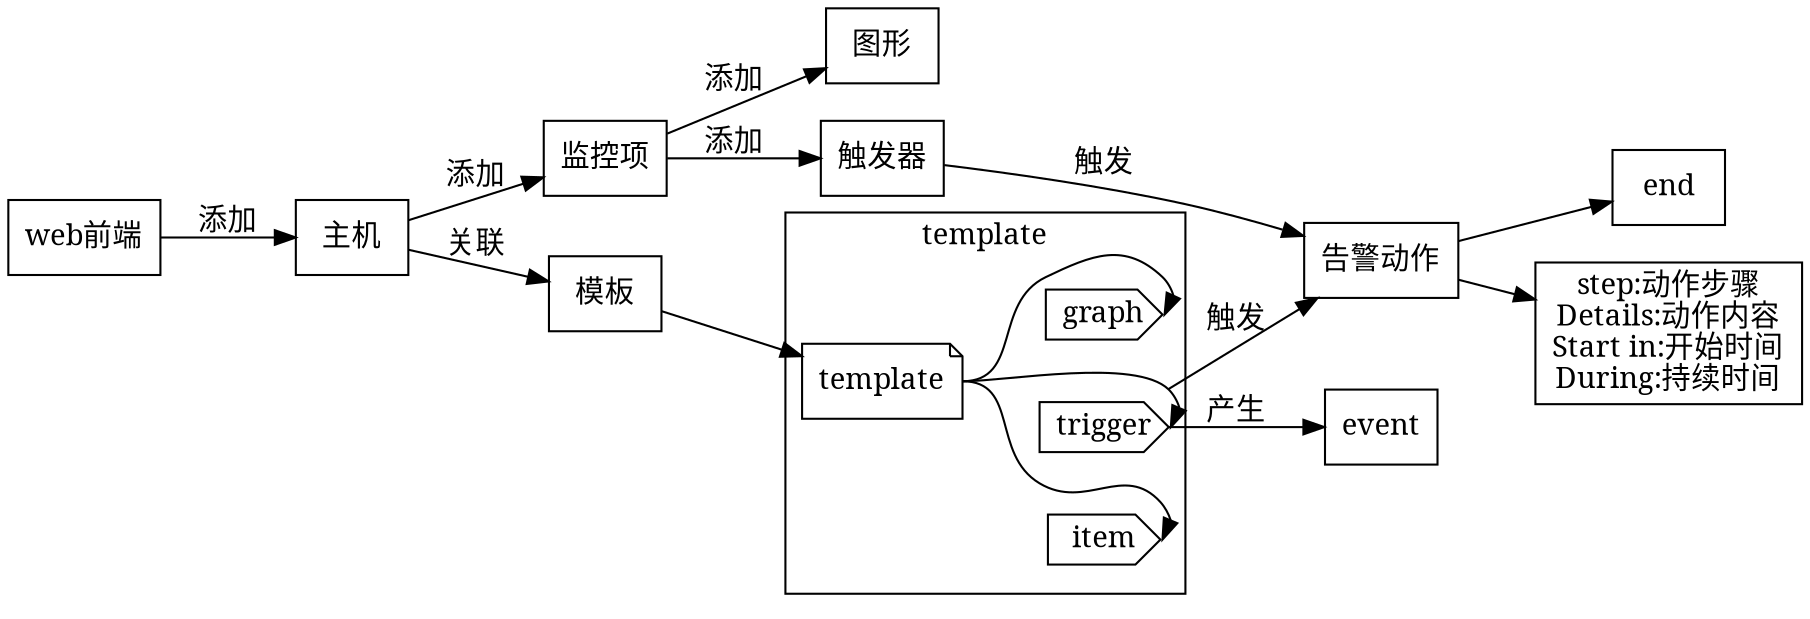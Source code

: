 digraph zabbix {
	fontname = "SimSun";
	node [shape="box",fontname="SimSun"];
	edge [fontname="SimSun"];
	rankdir = LR;
	subgraph cluster_template {
		label = "template";
		node [shape="cds"];
		template [shape="note"];
		item;
		trigger;
		agraph[label="graph"];
	}
	
	template:e -> item:e;
	template:e -> trigger:e;
	template:e -> agraph:e;
		
	
	subgraph cluster_trigger {
	
	}
	
	addhost [label="主机"];
	additem [label="监控项"];
	addtemplate [label="模板"];
	addtrigger [label="触发器"];
	addgraph [label="图形"];
	addaction [label="告警动作"];
	
	start [label="web前端"];
	start -> addhost [label="添加"];
	addhost -> additem [label="添加"];
	addhost -> addtemplate [label="关联"]
	additem -> addgraph [label="添加"];
	trigger -> addaction [label="触发"];
	additem -> addtrigger [label="添加"];
	addtrigger -> addaction [label="触发"];
	addaction -> end;
	
	
	
	action [label="step:动作步骤\nDetails:动作内容\nStart in:开始时间\nDuring:持续时间"]
	addtemplate -> template;
	trigger -> event [label="产生"];
	addaction -> action;
		
	
}